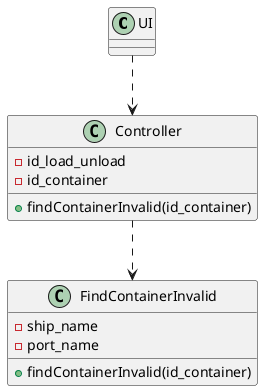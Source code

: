 @startuml
top to bottom direction
class UI
class Controller
class FindContainerInvalid
UI ..> Controller
Controller ..> FindContainerInvalid

class UI {

}

class Controller{
-id_load_unload
-id_container
+findContainerInvalid(id_container)
}

class FindContainerInvalid {
-ship_name
-port_name
+findContainerInvalid(id_container)
}

@enduml